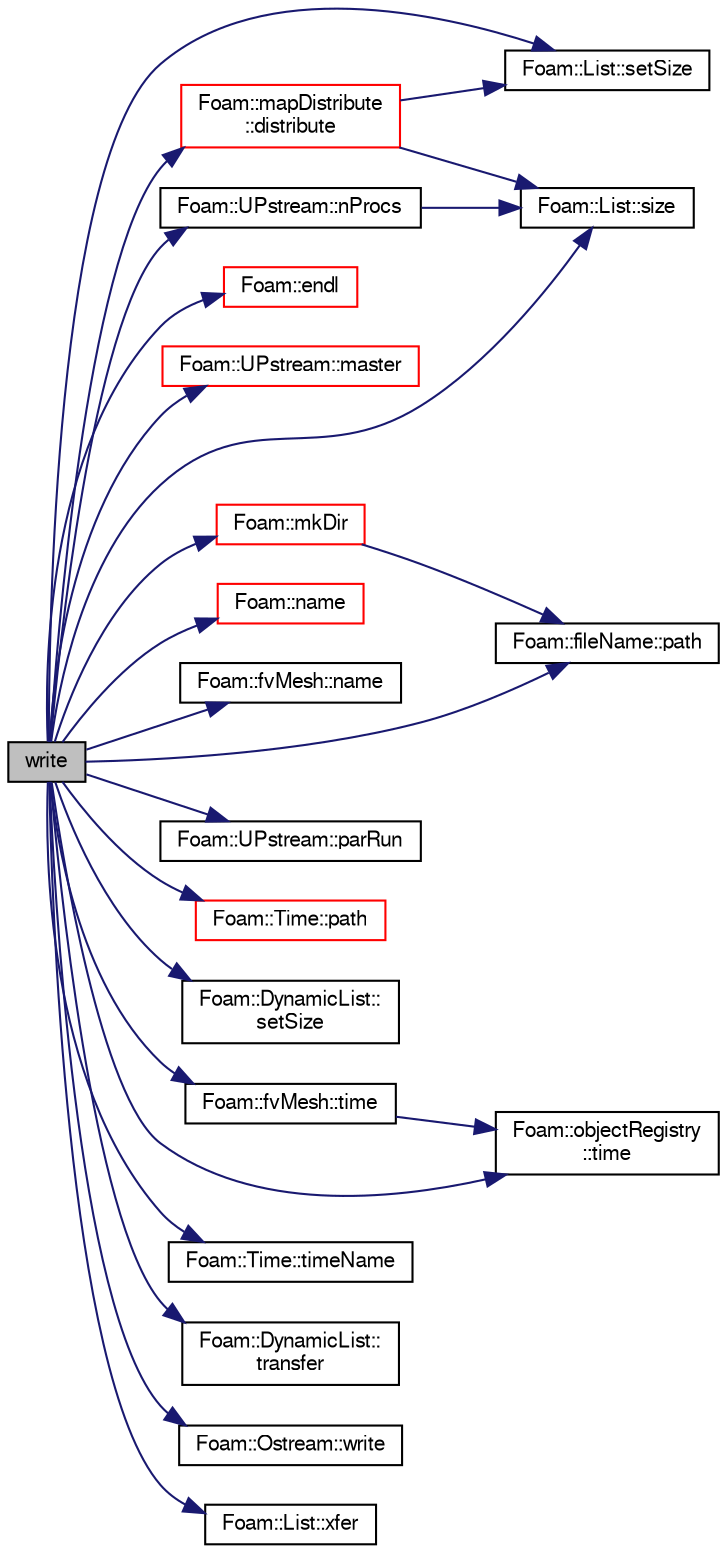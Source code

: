 digraph "write"
{
  bgcolor="transparent";
  edge [fontname="FreeSans",fontsize="10",labelfontname="FreeSans",labelfontsize="10"];
  node [fontname="FreeSans",fontsize="10",shape=record];
  rankdir="LR";
  Node738 [label="write",height=0.2,width=0.4,color="black", fillcolor="grey75", style="filled", fontcolor="black"];
  Node738 -> Node739 [color="midnightblue",fontsize="10",style="solid",fontname="FreeSans"];
  Node739 [label="Foam::mapDistribute\l::distribute",height=0.2,width=0.4,color="red",URL="$a27362.html#a33e0f8481eb68bf011731ec98e8f7c65",tooltip="Distribute data. Note:schedule only used for Pstream::scheduled. "];
  Node739 -> Node786 [color="midnightblue",fontsize="10",style="solid",fontname="FreeSans"];
  Node786 [label="Foam::List::setSize",height=0.2,width=0.4,color="black",URL="$a25694.html#aedb985ffeaf1bdbfeccc2a8730405703",tooltip="Reset size of List. "];
  Node739 -> Node787 [color="midnightblue",fontsize="10",style="solid",fontname="FreeSans"];
  Node787 [label="Foam::List::size",height=0.2,width=0.4,color="black",URL="$a25694.html#a8a5f6fa29bd4b500caf186f60245b384",tooltip="Override size to be inconsistent with allocated storage. "];
  Node738 -> Node748 [color="midnightblue",fontsize="10",style="solid",fontname="FreeSans"];
  Node748 [label="Foam::endl",height=0.2,width=0.4,color="red",URL="$a21124.html#a2db8fe02a0d3909e9351bb4275b23ce4",tooltip="Add newline and flush stream. "];
  Node738 -> Node790 [color="midnightblue",fontsize="10",style="solid",fontname="FreeSans"];
  Node790 [label="Foam::UPstream::master",height=0.2,width=0.4,color="red",URL="$a26270.html#a36af549940a0aae3733774649594489f",tooltip="Am I the master process. "];
  Node738 -> Node792 [color="midnightblue",fontsize="10",style="solid",fontname="FreeSans"];
  Node792 [label="Foam::mkDir",height=0.2,width=0.4,color="red",URL="$a21124.html#a2ae410f2311adf94d66451b7423fdf4e",tooltip="Make a directory and return an error if it could not be created. "];
  Node792 -> Node802 [color="midnightblue",fontsize="10",style="solid",fontname="FreeSans"];
  Node802 [label="Foam::fileName::path",height=0.2,width=0.4,color="black",URL="$a28234.html#abe7b9078c8e7356c6131b70a8f729372",tooltip="Return directory path name (part before last /) "];
  Node738 -> Node803 [color="midnightblue",fontsize="10",style="solid",fontname="FreeSans"];
  Node803 [label="Foam::name",height=0.2,width=0.4,color="red",URL="$a21124.html#adcb0df2bd4953cb6bb390272d8263c3a",tooltip="Return a string representation of a complex. "];
  Node738 -> Node806 [color="midnightblue",fontsize="10",style="solid",fontname="FreeSans"];
  Node806 [label="Foam::fvMesh::name",height=0.2,width=0.4,color="black",URL="$a22766.html#acc80e00a8ac919288fb55bd14cc88bf6",tooltip="Return reference to name. "];
  Node738 -> Node807 [color="midnightblue",fontsize="10",style="solid",fontname="FreeSans"];
  Node807 [label="Foam::UPstream::nProcs",height=0.2,width=0.4,color="black",URL="$a26270.html#aada0e04d8127eda8ee95be0772754a4f",tooltip="Number of processes in parallel run. "];
  Node807 -> Node787 [color="midnightblue",fontsize="10",style="solid",fontname="FreeSans"];
  Node738 -> Node764 [color="midnightblue",fontsize="10",style="solid",fontname="FreeSans"];
  Node764 [label="Foam::UPstream::parRun",height=0.2,width=0.4,color="black",URL="$a26270.html#adbb27f04b5705440fb8b09f278059011",tooltip="Is this a parallel run? "];
  Node738 -> Node802 [color="midnightblue",fontsize="10",style="solid",fontname="FreeSans"];
  Node738 -> Node808 [color="midnightblue",fontsize="10",style="solid",fontname="FreeSans"];
  Node808 [label="Foam::Time::path",height=0.2,width=0.4,color="red",URL="$a26350.html#a3a68a482f9904838898709bec94fedc5",tooltip="Return path. "];
  Node738 -> Node813 [color="midnightblue",fontsize="10",style="solid",fontname="FreeSans"];
  Node813 [label="Foam::DynamicList::\lsetSize",height=0.2,width=0.4,color="black",URL="$a25890.html#aedb985ffeaf1bdbfeccc2a8730405703",tooltip="Alter the addressed list size. "];
  Node738 -> Node786 [color="midnightblue",fontsize="10",style="solid",fontname="FreeSans"];
  Node738 -> Node787 [color="midnightblue",fontsize="10",style="solid",fontname="FreeSans"];
  Node738 -> Node814 [color="midnightblue",fontsize="10",style="solid",fontname="FreeSans"];
  Node814 [label="Foam::objectRegistry\l::time",height=0.2,width=0.4,color="black",URL="$a26326.html#a0d94096809fe3376b29a2a29ca11bb18",tooltip="Return time. "];
  Node738 -> Node815 [color="midnightblue",fontsize="10",style="solid",fontname="FreeSans"];
  Node815 [label="Foam::fvMesh::time",height=0.2,width=0.4,color="black",URL="$a22766.html#a0d94096809fe3376b29a2a29ca11bb18",tooltip="Return the top-level database. "];
  Node815 -> Node814 [color="midnightblue",fontsize="10",style="solid",fontname="FreeSans"];
  Node738 -> Node816 [color="midnightblue",fontsize="10",style="solid",fontname="FreeSans"];
  Node816 [label="Foam::Time::timeName",height=0.2,width=0.4,color="black",URL="$a26350.html#ad9d86fef6eca18797c786726cf925179",tooltip="Return time name of given scalar time. "];
  Node738 -> Node817 [color="midnightblue",fontsize="10",style="solid",fontname="FreeSans"];
  Node817 [label="Foam::DynamicList::\ltransfer",height=0.2,width=0.4,color="black",URL="$a25890.html#a25ad1d2084d16b234b0cf91c07e832c0",tooltip="Transfer contents of the argument List into this. "];
  Node738 -> Node818 [color="midnightblue",fontsize="10",style="solid",fontname="FreeSans"];
  Node818 [label="Foam::Ostream::write",height=0.2,width=0.4,color="black",URL="$a26238.html#a81a19ad9e4098b4701cc8bab9a59d78b",tooltip="Write next token to stream. "];
  Node738 -> Node819 [color="midnightblue",fontsize="10",style="solid",fontname="FreeSans"];
  Node819 [label="Foam::List::xfer",height=0.2,width=0.4,color="black",URL="$a25694.html#a48f43ee271fb2edb0fb241b72af0e59c",tooltip="Transfer contents to the Xfer container. "];
}
